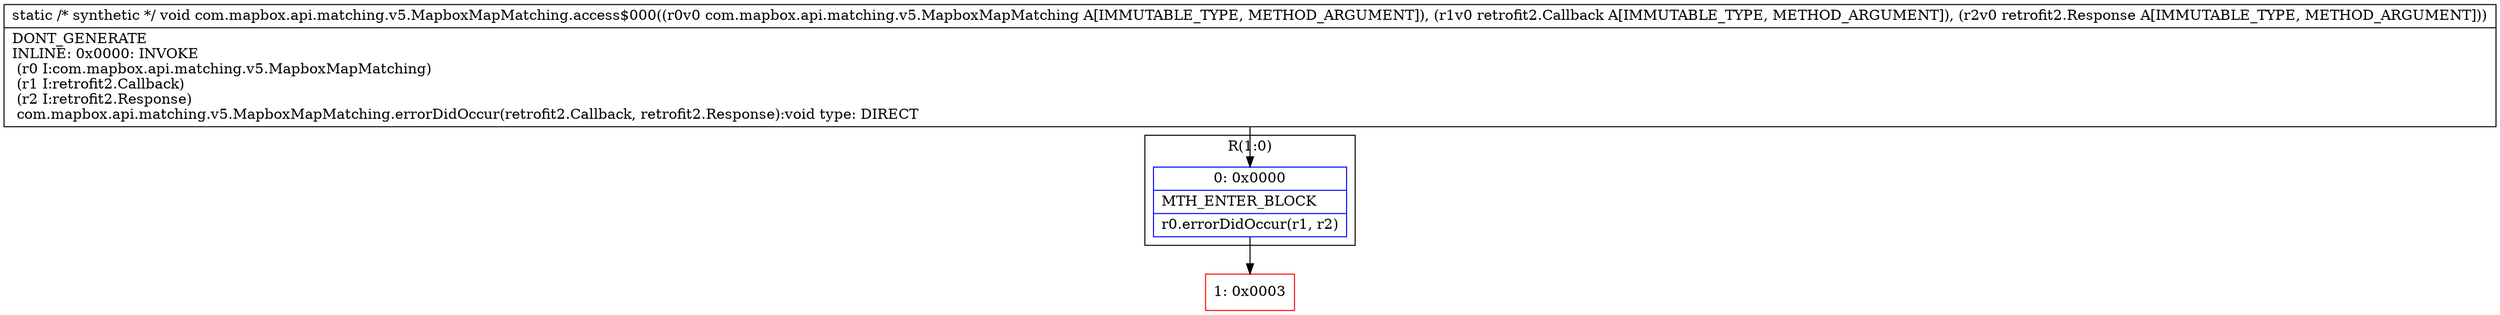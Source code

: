 digraph "CFG forcom.mapbox.api.matching.v5.MapboxMapMatching.access$000(Lcom\/mapbox\/api\/matching\/v5\/MapboxMapMatching;Lretrofit2\/Callback;Lretrofit2\/Response;)V" {
subgraph cluster_Region_1541441591 {
label = "R(1:0)";
node [shape=record,color=blue];
Node_0 [shape=record,label="{0\:\ 0x0000|MTH_ENTER_BLOCK\l|r0.errorDidOccur(r1, r2)\l}"];
}
Node_1 [shape=record,color=red,label="{1\:\ 0x0003}"];
MethodNode[shape=record,label="{static \/* synthetic *\/ void com.mapbox.api.matching.v5.MapboxMapMatching.access$000((r0v0 com.mapbox.api.matching.v5.MapboxMapMatching A[IMMUTABLE_TYPE, METHOD_ARGUMENT]), (r1v0 retrofit2.Callback A[IMMUTABLE_TYPE, METHOD_ARGUMENT]), (r2v0 retrofit2.Response A[IMMUTABLE_TYPE, METHOD_ARGUMENT]))  | DONT_GENERATE\lINLINE: 0x0000: INVOKE  \l  (r0 I:com.mapbox.api.matching.v5.MapboxMapMatching)\l  (r1 I:retrofit2.Callback)\l  (r2 I:retrofit2.Response)\l com.mapbox.api.matching.v5.MapboxMapMatching.errorDidOccur(retrofit2.Callback, retrofit2.Response):void type: DIRECT\l}"];
MethodNode -> Node_0;
Node_0 -> Node_1;
}

